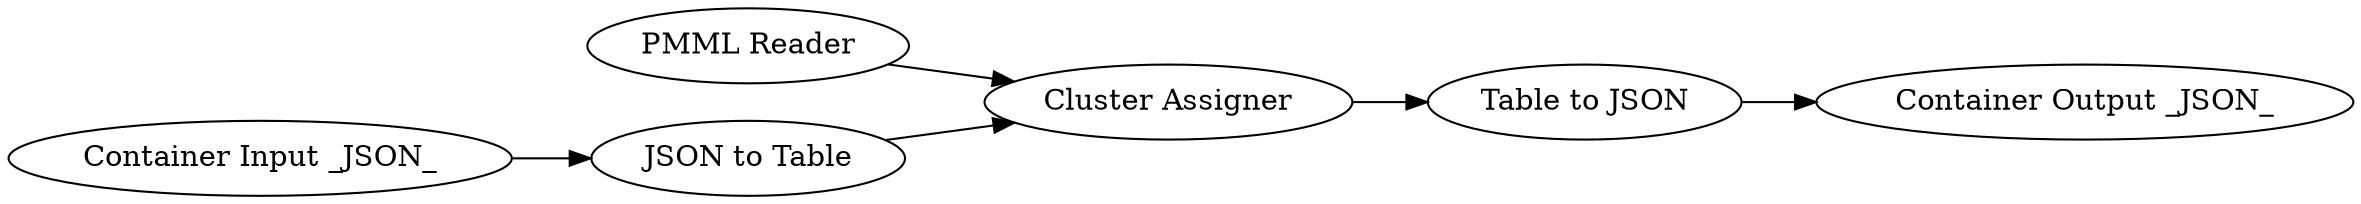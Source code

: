 digraph {
	2 [label="PMML Reader"]
	3 [label="Cluster Assigner"]
	5 [label="Container Input _JSON_"]
	6 [label="JSON to Table"]
	12 [label="Table to JSON"]
	13 [label="Container Output _JSON_"]
	2 -> 3
	3 -> 12
	5 -> 6
	6 -> 3
	12 -> 13
	rankdir=LR
}
